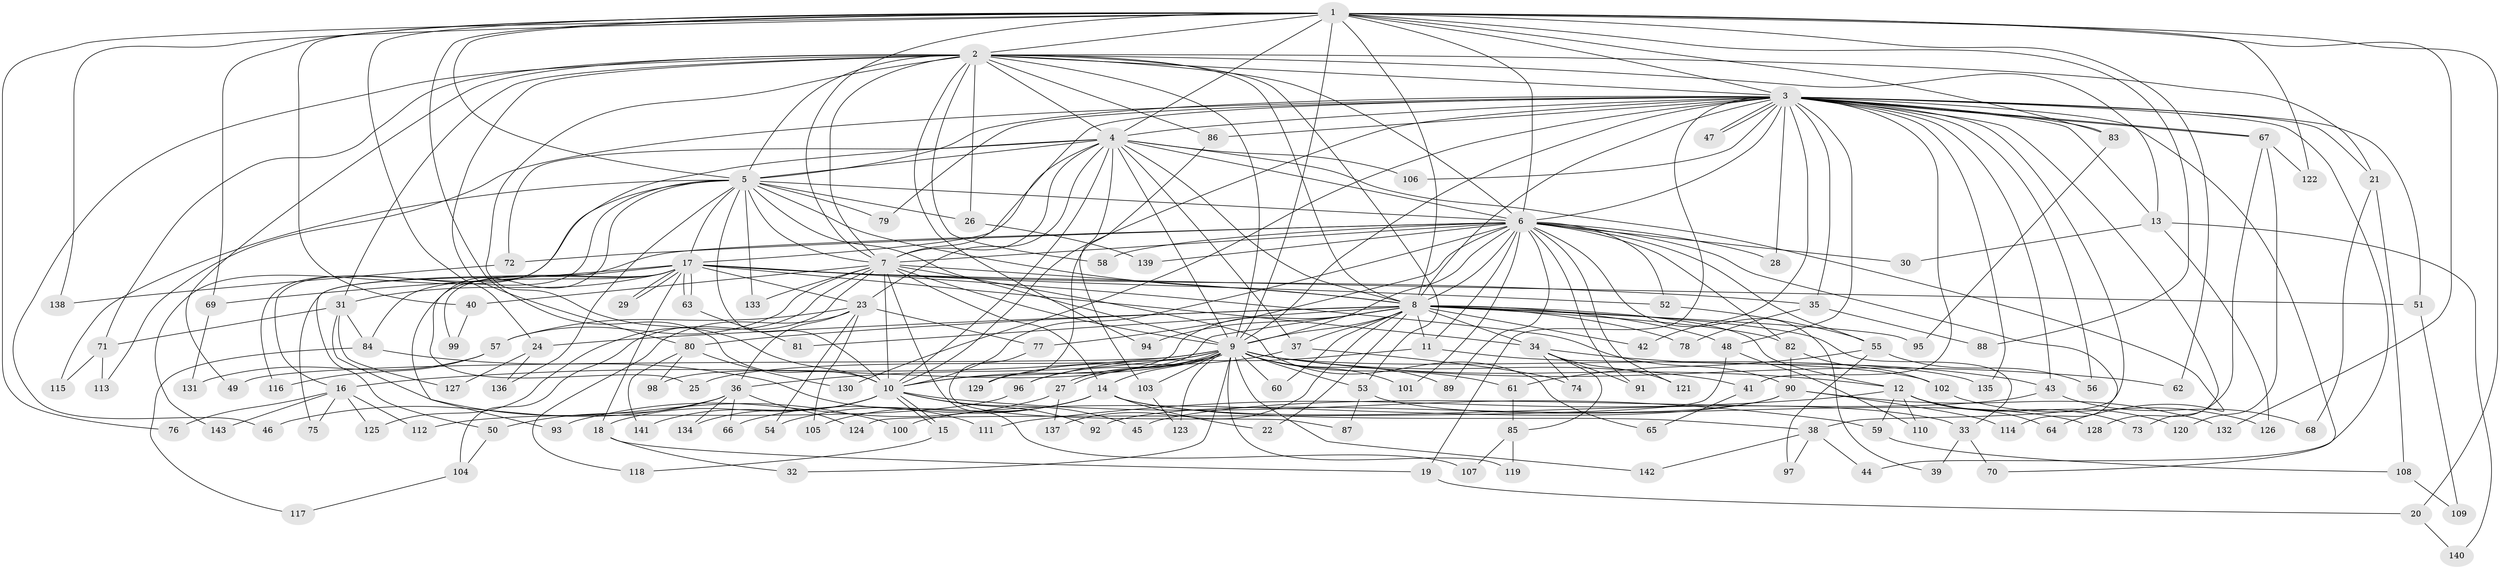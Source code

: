 // coarse degree distribution, {19: 0.009345794392523364, 22: 0.009345794392523364, 32: 0.009345794392523364, 17: 0.037383177570093455, 26: 0.009345794392523364, 28: 0.009345794392523364, 29: 0.009345794392523364, 4: 0.1308411214953271, 8: 0.018691588785046728, 5: 0.056074766355140186, 3: 0.12149532710280374, 6: 0.028037383177570093, 20: 0.009345794392523364, 2: 0.514018691588785, 9: 0.009345794392523364, 7: 0.018691588785046728}
// Generated by graph-tools (version 1.1) at 2025/41/03/06/25 10:41:34]
// undirected, 143 vertices, 311 edges
graph export_dot {
graph [start="1"]
  node [color=gray90,style=filled];
  1;
  2;
  3;
  4;
  5;
  6;
  7;
  8;
  9;
  10;
  11;
  12;
  13;
  14;
  15;
  16;
  17;
  18;
  19;
  20;
  21;
  22;
  23;
  24;
  25;
  26;
  27;
  28;
  29;
  30;
  31;
  32;
  33;
  34;
  35;
  36;
  37;
  38;
  39;
  40;
  41;
  42;
  43;
  44;
  45;
  46;
  47;
  48;
  49;
  50;
  51;
  52;
  53;
  54;
  55;
  56;
  57;
  58;
  59;
  60;
  61;
  62;
  63;
  64;
  65;
  66;
  67;
  68;
  69;
  70;
  71;
  72;
  73;
  74;
  75;
  76;
  77;
  78;
  79;
  80;
  81;
  82;
  83;
  84;
  85;
  86;
  87;
  88;
  89;
  90;
  91;
  92;
  93;
  94;
  95;
  96;
  97;
  98;
  99;
  100;
  101;
  102;
  103;
  104;
  105;
  106;
  107;
  108;
  109;
  110;
  111;
  112;
  113;
  114;
  115;
  116;
  117;
  118;
  119;
  120;
  121;
  122;
  123;
  124;
  125;
  126;
  127;
  128;
  129;
  130;
  131;
  132;
  133;
  134;
  135;
  136;
  137;
  138;
  139;
  140;
  141;
  142;
  143;
  1 -- 2;
  1 -- 3;
  1 -- 4;
  1 -- 5;
  1 -- 6;
  1 -- 7;
  1 -- 8;
  1 -- 9;
  1 -- 10;
  1 -- 20;
  1 -- 24;
  1 -- 40;
  1 -- 62;
  1 -- 69;
  1 -- 76;
  1 -- 83;
  1 -- 88;
  1 -- 122;
  1 -- 132;
  1 -- 138;
  2 -- 3;
  2 -- 4;
  2 -- 5;
  2 -- 6;
  2 -- 7;
  2 -- 8;
  2 -- 9;
  2 -- 10;
  2 -- 13;
  2 -- 21;
  2 -- 26;
  2 -- 31;
  2 -- 46;
  2 -- 49;
  2 -- 53;
  2 -- 58;
  2 -- 71;
  2 -- 80;
  2 -- 86;
  2 -- 94;
  3 -- 4;
  3 -- 5;
  3 -- 6;
  3 -- 7;
  3 -- 8;
  3 -- 9;
  3 -- 10;
  3 -- 13;
  3 -- 19;
  3 -- 21;
  3 -- 28;
  3 -- 35;
  3 -- 38;
  3 -- 41;
  3 -- 42;
  3 -- 43;
  3 -- 44;
  3 -- 47;
  3 -- 47;
  3 -- 48;
  3 -- 51;
  3 -- 56;
  3 -- 67;
  3 -- 67;
  3 -- 70;
  3 -- 73;
  3 -- 79;
  3 -- 83;
  3 -- 86;
  3 -- 106;
  3 -- 113;
  3 -- 130;
  3 -- 135;
  4 -- 5;
  4 -- 6;
  4 -- 7;
  4 -- 8;
  4 -- 9;
  4 -- 10;
  4 -- 17;
  4 -- 23;
  4 -- 37;
  4 -- 64;
  4 -- 72;
  4 -- 103;
  4 -- 106;
  4 -- 116;
  5 -- 6;
  5 -- 7;
  5 -- 8;
  5 -- 9;
  5 -- 10;
  5 -- 16;
  5 -- 17;
  5 -- 25;
  5 -- 26;
  5 -- 79;
  5 -- 115;
  5 -- 133;
  5 -- 136;
  5 -- 143;
  6 -- 7;
  6 -- 8;
  6 -- 9;
  6 -- 10;
  6 -- 11;
  6 -- 28;
  6 -- 30;
  6 -- 39;
  6 -- 50;
  6 -- 52;
  6 -- 55;
  6 -- 58;
  6 -- 72;
  6 -- 77;
  6 -- 82;
  6 -- 89;
  6 -- 91;
  6 -- 101;
  6 -- 114;
  6 -- 121;
  6 -- 139;
  7 -- 8;
  7 -- 9;
  7 -- 10;
  7 -- 14;
  7 -- 40;
  7 -- 57;
  7 -- 65;
  7 -- 104;
  7 -- 107;
  7 -- 125;
  7 -- 133;
  8 -- 9;
  8 -- 10;
  8 -- 11;
  8 -- 12;
  8 -- 22;
  8 -- 24;
  8 -- 33;
  8 -- 34;
  8 -- 37;
  8 -- 42;
  8 -- 48;
  8 -- 60;
  8 -- 78;
  8 -- 80;
  8 -- 81;
  8 -- 82;
  8 -- 94;
  8 -- 95;
  8 -- 98;
  8 -- 137;
  9 -- 10;
  9 -- 12;
  9 -- 14;
  9 -- 16;
  9 -- 25;
  9 -- 27;
  9 -- 27;
  9 -- 32;
  9 -- 36;
  9 -- 41;
  9 -- 49;
  9 -- 53;
  9 -- 60;
  9 -- 61;
  9 -- 62;
  9 -- 89;
  9 -- 96;
  9 -- 101;
  9 -- 103;
  9 -- 119;
  9 -- 123;
  9 -- 135;
  9 -- 142;
  10 -- 15;
  10 -- 15;
  10 -- 18;
  10 -- 45;
  10 -- 59;
  10 -- 92;
  10 -- 134;
  10 -- 141;
  11 -- 96;
  11 -- 102;
  12 -- 59;
  12 -- 64;
  12 -- 73;
  12 -- 110;
  12 -- 111;
  12 -- 120;
  13 -- 30;
  13 -- 126;
  13 -- 140;
  14 -- 22;
  14 -- 33;
  14 -- 38;
  14 -- 54;
  14 -- 66;
  14 -- 105;
  15 -- 118;
  16 -- 75;
  16 -- 76;
  16 -- 112;
  16 -- 125;
  16 -- 143;
  17 -- 18;
  17 -- 23;
  17 -- 29;
  17 -- 29;
  17 -- 31;
  17 -- 34;
  17 -- 35;
  17 -- 51;
  17 -- 52;
  17 -- 63;
  17 -- 63;
  17 -- 69;
  17 -- 75;
  17 -- 84;
  17 -- 90;
  17 -- 93;
  17 -- 99;
  18 -- 19;
  18 -- 32;
  19 -- 20;
  20 -- 140;
  21 -- 68;
  21 -- 108;
  23 -- 36;
  23 -- 54;
  23 -- 57;
  23 -- 77;
  23 -- 105;
  23 -- 118;
  24 -- 127;
  24 -- 136;
  26 -- 139;
  27 -- 93;
  27 -- 137;
  31 -- 71;
  31 -- 84;
  31 -- 100;
  31 -- 127;
  33 -- 39;
  33 -- 70;
  34 -- 43;
  34 -- 74;
  34 -- 85;
  34 -- 91;
  34 -- 121;
  35 -- 78;
  35 -- 88;
  36 -- 46;
  36 -- 50;
  36 -- 66;
  36 -- 124;
  36 -- 134;
  37 -- 74;
  37 -- 129;
  38 -- 44;
  38 -- 97;
  38 -- 142;
  40 -- 99;
  41 -- 65;
  43 -- 45;
  43 -- 68;
  48 -- 110;
  48 -- 124;
  50 -- 104;
  51 -- 109;
  52 -- 55;
  53 -- 87;
  53 -- 128;
  55 -- 56;
  55 -- 61;
  55 -- 97;
  57 -- 116;
  57 -- 131;
  59 -- 108;
  61 -- 85;
  63 -- 81;
  67 -- 120;
  67 -- 122;
  67 -- 128;
  69 -- 131;
  71 -- 113;
  71 -- 115;
  72 -- 138;
  77 -- 87;
  80 -- 98;
  80 -- 130;
  80 -- 141;
  82 -- 90;
  82 -- 102;
  83 -- 95;
  84 -- 111;
  84 -- 117;
  85 -- 107;
  85 -- 119;
  86 -- 129;
  90 -- 92;
  90 -- 100;
  90 -- 114;
  90 -- 132;
  96 -- 112;
  102 -- 126;
  103 -- 123;
  104 -- 117;
  108 -- 109;
}
